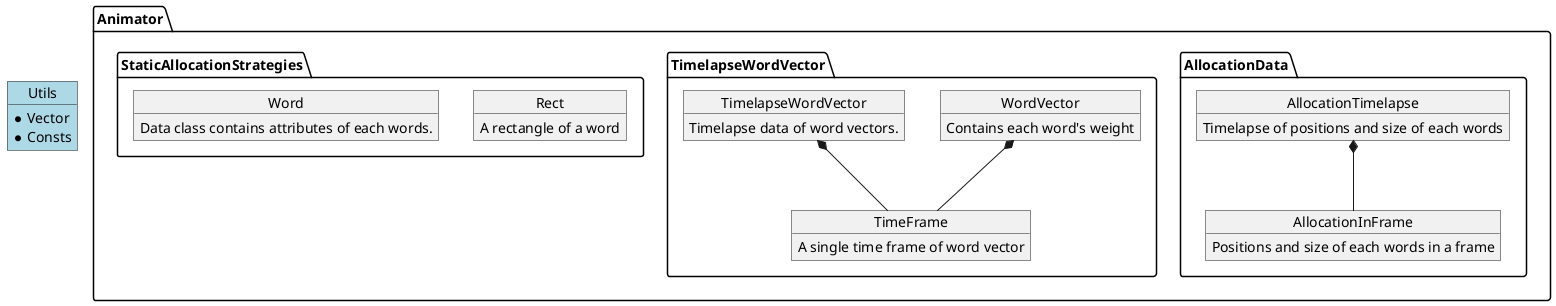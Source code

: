 @startuml Dependency_Data
' Image can be obtained from
' https://www.plantuml.com/plantuml/uml/SyfFKj2rKt3CoKnELR1Io4ZDoSa70000

' Write all modules here
folder Animator {
    folder AllocationData {
        object AllocationInFrame {
            Positions and size of each words in a frame
        }

        object AllocationTimelapse {
            Timelapse of positions and size of each words
        }

        AllocationTimelapse *-- AllocationInFrame
    }

    folder TimelapseWordVector {
        object WordVector {
            Contains each word's weight
        }

        object TimeFrame {
            A single time frame of word vector
        }

        object TimelapseWordVector {
            Timelapse data of word vectors.
        }

        WordVector *-- TimeFrame
        TimelapseWordVector *-- TimeFrame
    }

    folder StaticAllocationStrategies {
        object Rect {
            A rectangle of a word
        }

        object Word {
            Data class contains attributes of each words.
        }
    }
}

object Utils #LightBlue {
    * Vector
    * Consts
}

@enduml